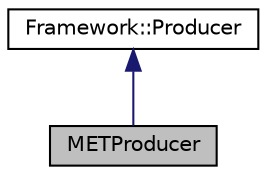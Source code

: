 digraph "METProducer"
{
  edge [fontname="Helvetica",fontsize="10",labelfontname="Helvetica",labelfontsize="10"];
  node [fontname="Helvetica",fontsize="10",shape=record];
  Node1 [label="METProducer",height=0.2,width=0.4,color="black", fillcolor="grey75", style="filled", fontcolor="black"];
  Node2 -> Node1 [dir="back",color="midnightblue",fontsize="10",style="solid",fontname="Helvetica"];
  Node2 [label="Framework::Producer",height=0.2,width=0.4,color="black", fillcolor="white", style="filled",URL="$classFramework_1_1Producer.html",tooltip="Base class for Framework producers. "];
}
